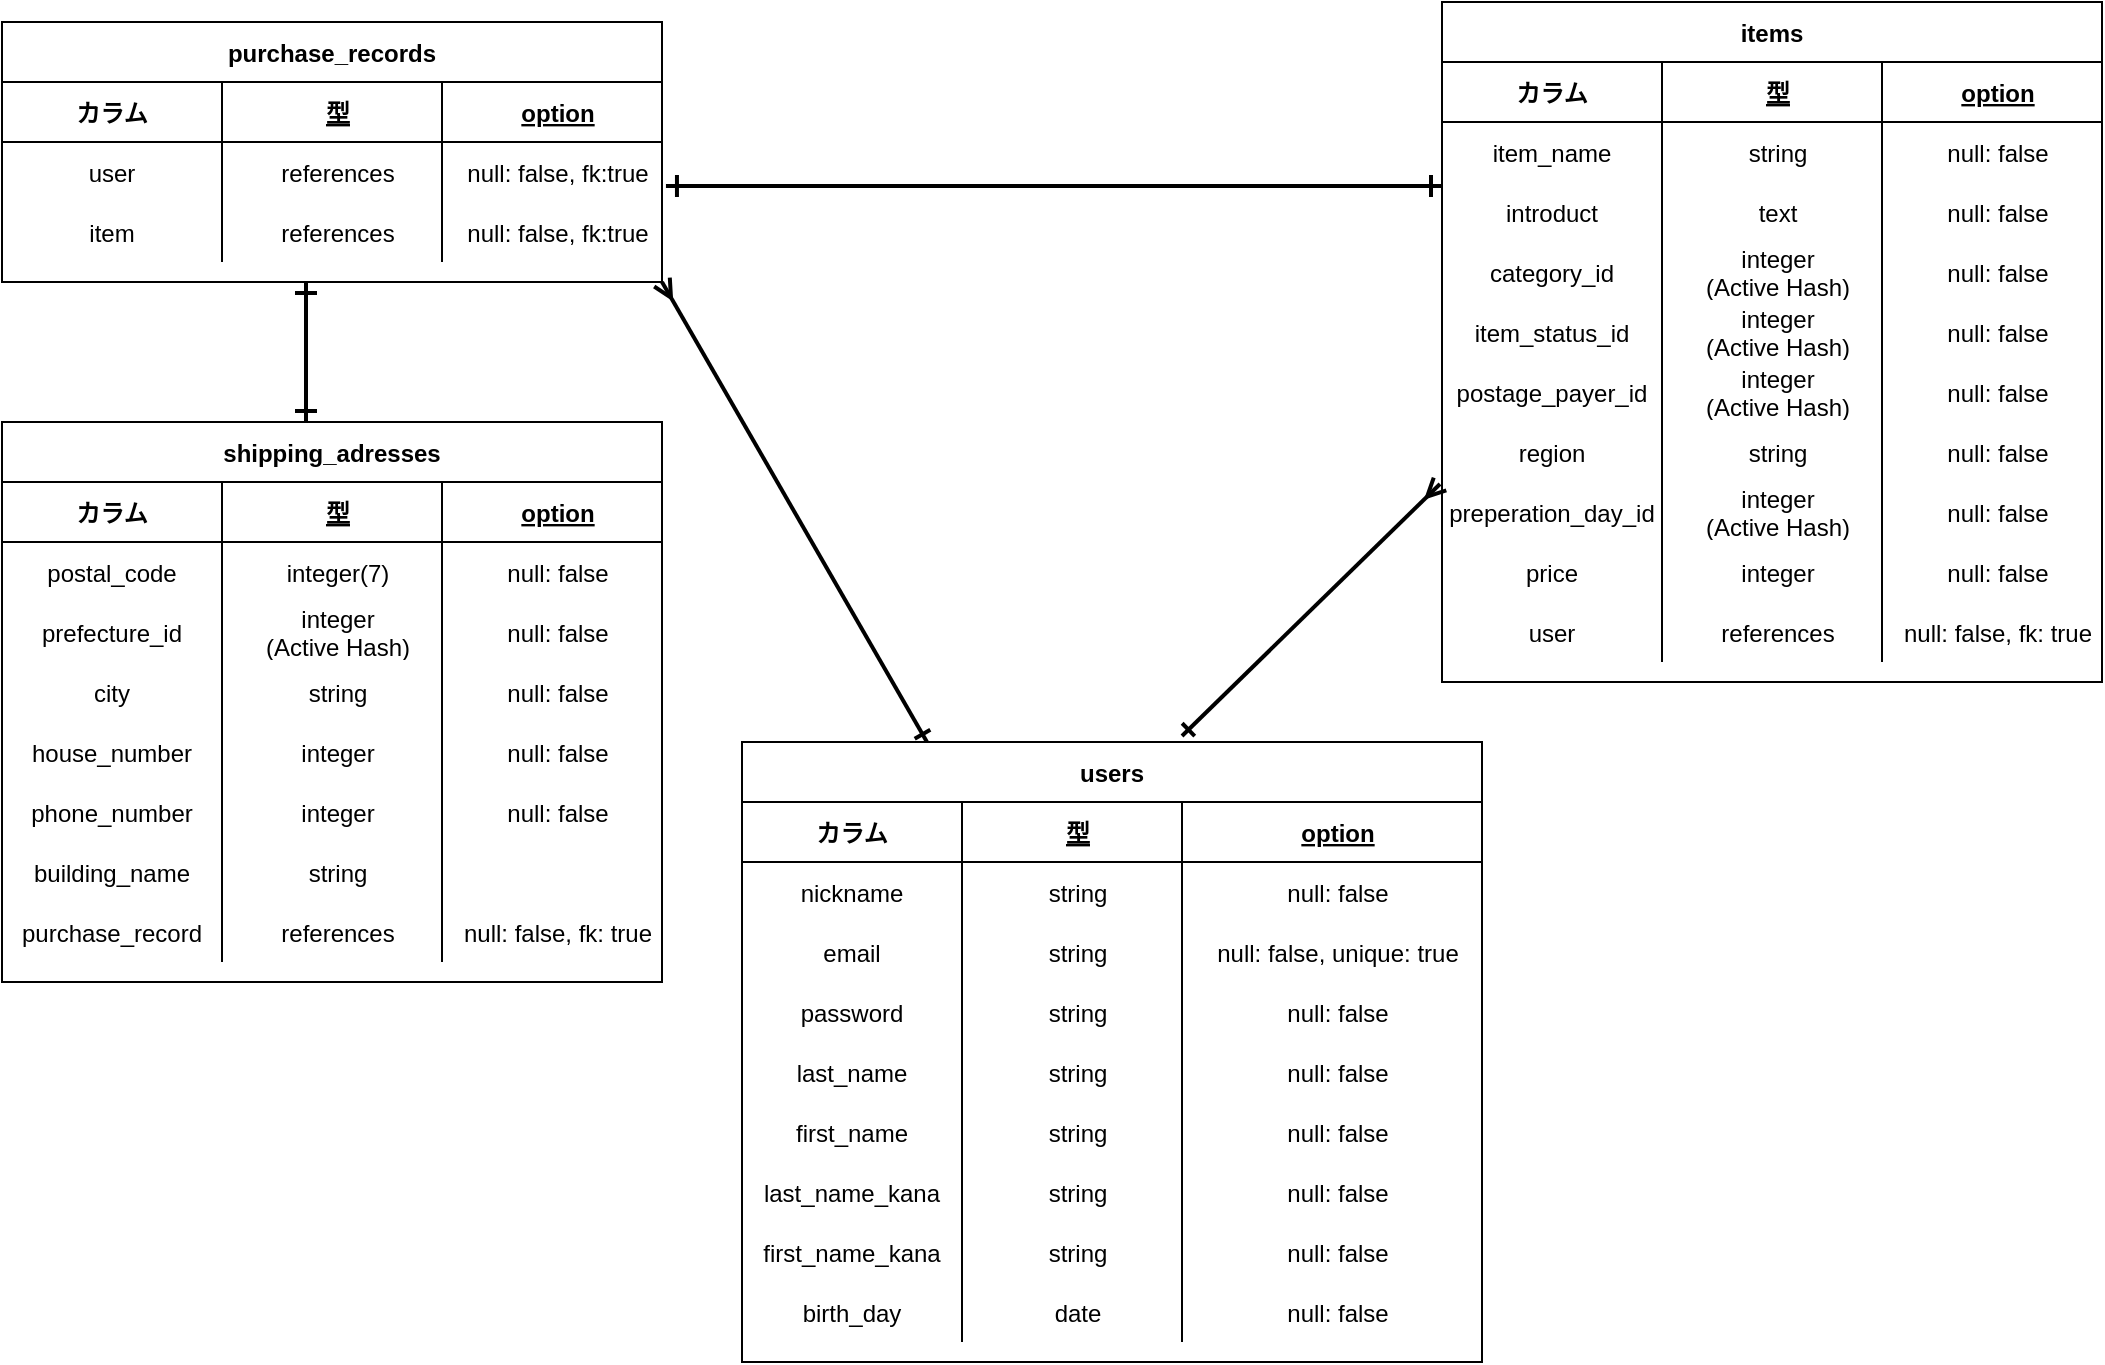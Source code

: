 <mxfile version="13.10.0" type="embed">
    <diagram id="qewc-swAJMANq8zrz1hs" name="ページ1">
        <mxGraphModel dx="733" dy="777" grid="1" gridSize="10" guides="0" tooltips="1" connect="1" arrows="1" fold="1" page="1" pageScale="1" pageWidth="1100" pageHeight="850" math="0" shadow="0">
            <root>
                <mxCell id="0"/>
                <mxCell id="1" parent="0"/>
                <mxCell id="kOQKSS9SDTLxmUSwW_S4-80" value="users" style="shape=table;startSize=30;container=1;collapsible=1;childLayout=tableLayout;fixedRows=1;rowLines=0;fontStyle=1;align=center;resizeLast=1;" parent="1" vertex="1">
                    <mxGeometry x="380" y="440" width="370" height="310" as="geometry"/>
                </mxCell>
                <mxCell id="kOQKSS9SDTLxmUSwW_S4-81" value="" style="shape=partialRectangle;collapsible=0;dropTarget=0;pointerEvents=0;fillColor=none;top=0;left=0;bottom=1;right=0;points=[[0,0.5],[1,0.5]];portConstraint=eastwest;" parent="kOQKSS9SDTLxmUSwW_S4-80" vertex="1">
                    <mxGeometry y="30" width="370" height="30" as="geometry"/>
                </mxCell>
                <mxCell id="kOQKSS9SDTLxmUSwW_S4-82" value="カラム" style="shape=partialRectangle;connectable=0;fillColor=none;top=0;left=0;bottom=0;right=0;fontStyle=1;overflow=hidden;" parent="kOQKSS9SDTLxmUSwW_S4-81" vertex="1">
                    <mxGeometry width="110" height="30" as="geometry"/>
                </mxCell>
                <mxCell id="kOQKSS9SDTLxmUSwW_S4-83" value="型" style="shape=partialRectangle;connectable=0;fillColor=none;top=0;left=0;bottom=0;right=0;align=center;spacingLeft=6;fontStyle=5;overflow=hidden;" parent="kOQKSS9SDTLxmUSwW_S4-81" vertex="1">
                    <mxGeometry x="110" width="110" height="30" as="geometry"/>
                </mxCell>
                <mxCell id="kOQKSS9SDTLxmUSwW_S4-133" value="option" style="shape=partialRectangle;connectable=0;fillColor=none;top=0;left=0;bottom=0;right=0;align=center;spacingLeft=6;fontStyle=5;overflow=hidden;" parent="kOQKSS9SDTLxmUSwW_S4-81" vertex="1">
                    <mxGeometry x="220" width="150" height="30" as="geometry"/>
                </mxCell>
                <mxCell id="kOQKSS9SDTLxmUSwW_S4-84" value="" style="shape=partialRectangle;collapsible=0;dropTarget=0;pointerEvents=0;fillColor=none;top=0;left=0;bottom=0;right=0;points=[[0,0.5],[1,0.5]];portConstraint=eastwest;" parent="kOQKSS9SDTLxmUSwW_S4-80" vertex="1">
                    <mxGeometry y="60" width="370" height="30" as="geometry"/>
                </mxCell>
                <mxCell id="kOQKSS9SDTLxmUSwW_S4-85" value="nickname" style="shape=partialRectangle;connectable=0;fillColor=none;top=0;left=0;bottom=0;right=0;editable=1;overflow=hidden;" parent="kOQKSS9SDTLxmUSwW_S4-84" vertex="1">
                    <mxGeometry width="110" height="30" as="geometry"/>
                </mxCell>
                <mxCell id="kOQKSS9SDTLxmUSwW_S4-86" value="string" style="shape=partialRectangle;connectable=0;fillColor=none;top=0;left=0;bottom=0;right=0;align=center;spacingLeft=6;overflow=hidden;" parent="kOQKSS9SDTLxmUSwW_S4-84" vertex="1">
                    <mxGeometry x="110" width="110" height="30" as="geometry"/>
                </mxCell>
                <mxCell id="kOQKSS9SDTLxmUSwW_S4-134" value="null: false" style="shape=partialRectangle;connectable=0;fillColor=none;top=0;left=0;bottom=0;right=0;align=center;spacingLeft=6;overflow=hidden;" parent="kOQKSS9SDTLxmUSwW_S4-84" vertex="1">
                    <mxGeometry x="220" width="150" height="30" as="geometry"/>
                </mxCell>
                <mxCell id="kOQKSS9SDTLxmUSwW_S4-87" value="" style="shape=partialRectangle;collapsible=0;dropTarget=0;pointerEvents=0;fillColor=none;top=0;left=0;bottom=0;right=0;points=[[0,0.5],[1,0.5]];portConstraint=eastwest;" parent="kOQKSS9SDTLxmUSwW_S4-80" vertex="1">
                    <mxGeometry y="90" width="370" height="30" as="geometry"/>
                </mxCell>
                <mxCell id="kOQKSS9SDTLxmUSwW_S4-88" value="email" style="shape=partialRectangle;connectable=0;fillColor=none;top=0;left=0;bottom=0;right=0;editable=1;overflow=hidden;" parent="kOQKSS9SDTLxmUSwW_S4-87" vertex="1">
                    <mxGeometry width="110" height="30" as="geometry"/>
                </mxCell>
                <mxCell id="kOQKSS9SDTLxmUSwW_S4-89" value="string" style="shape=partialRectangle;connectable=0;fillColor=none;top=0;left=0;bottom=0;right=0;align=center;spacingLeft=6;overflow=hidden;" parent="kOQKSS9SDTLxmUSwW_S4-87" vertex="1">
                    <mxGeometry x="110" width="110" height="30" as="geometry"/>
                </mxCell>
                <mxCell id="kOQKSS9SDTLxmUSwW_S4-135" value="null: false, unique: true" style="shape=partialRectangle;connectable=0;fillColor=none;top=0;left=0;bottom=0;right=0;align=center;spacingLeft=6;overflow=hidden;" parent="kOQKSS9SDTLxmUSwW_S4-87" vertex="1">
                    <mxGeometry x="220" width="150" height="30" as="geometry"/>
                </mxCell>
                <mxCell id="kOQKSS9SDTLxmUSwW_S4-90" value="" style="shape=partialRectangle;collapsible=0;dropTarget=0;pointerEvents=0;fillColor=none;top=0;left=0;bottom=0;right=0;points=[[0,0.5],[1,0.5]];portConstraint=eastwest;" parent="kOQKSS9SDTLxmUSwW_S4-80" vertex="1">
                    <mxGeometry y="120" width="370" height="30" as="geometry"/>
                </mxCell>
                <mxCell id="kOQKSS9SDTLxmUSwW_S4-91" value="password" style="shape=partialRectangle;connectable=0;fillColor=none;top=0;left=0;bottom=0;right=0;editable=1;overflow=hidden;" parent="kOQKSS9SDTLxmUSwW_S4-90" vertex="1">
                    <mxGeometry width="110" height="30" as="geometry"/>
                </mxCell>
                <mxCell id="kOQKSS9SDTLxmUSwW_S4-92" value="string" style="shape=partialRectangle;connectable=0;fillColor=none;top=0;left=0;bottom=0;right=0;align=center;spacingLeft=6;overflow=hidden;" parent="kOQKSS9SDTLxmUSwW_S4-90" vertex="1">
                    <mxGeometry x="110" width="110" height="30" as="geometry"/>
                </mxCell>
                <mxCell id="kOQKSS9SDTLxmUSwW_S4-136" value="null: false" style="shape=partialRectangle;connectable=0;fillColor=none;top=0;left=0;bottom=0;right=0;align=center;spacingLeft=6;overflow=hidden;" parent="kOQKSS9SDTLxmUSwW_S4-90" vertex="1">
                    <mxGeometry x="220" width="150" height="30" as="geometry"/>
                </mxCell>
                <mxCell id="kOQKSS9SDTLxmUSwW_S4-93" value="" style="shape=partialRectangle;collapsible=0;dropTarget=0;pointerEvents=0;fillColor=none;top=0;left=0;bottom=0;right=0;points=[[0,0.5],[1,0.5]];portConstraint=eastwest;" parent="kOQKSS9SDTLxmUSwW_S4-80" vertex="1">
                    <mxGeometry y="150" width="370" height="30" as="geometry"/>
                </mxCell>
                <mxCell id="kOQKSS9SDTLxmUSwW_S4-94" value="last_name" style="shape=partialRectangle;connectable=0;fillColor=none;top=0;left=0;bottom=0;right=0;editable=1;overflow=hidden;" parent="kOQKSS9SDTLxmUSwW_S4-93" vertex="1">
                    <mxGeometry width="110" height="30" as="geometry"/>
                </mxCell>
                <mxCell id="kOQKSS9SDTLxmUSwW_S4-95" value="string" style="shape=partialRectangle;connectable=0;fillColor=none;top=0;left=0;bottom=0;right=0;align=center;spacingLeft=6;overflow=hidden;" parent="kOQKSS9SDTLxmUSwW_S4-93" vertex="1">
                    <mxGeometry x="110" width="110" height="30" as="geometry"/>
                </mxCell>
                <mxCell id="kOQKSS9SDTLxmUSwW_S4-137" value="null: false" style="shape=partialRectangle;connectable=0;fillColor=none;top=0;left=0;bottom=0;right=0;align=center;spacingLeft=6;overflow=hidden;" parent="kOQKSS9SDTLxmUSwW_S4-93" vertex="1">
                    <mxGeometry x="220" width="150" height="30" as="geometry"/>
                </mxCell>
                <mxCell id="kOQKSS9SDTLxmUSwW_S4-96" value="" style="shape=partialRectangle;collapsible=0;dropTarget=0;pointerEvents=0;fillColor=none;top=0;left=0;bottom=0;right=0;points=[[0,0.5],[1,0.5]];portConstraint=eastwest;" parent="kOQKSS9SDTLxmUSwW_S4-80" vertex="1">
                    <mxGeometry y="180" width="370" height="30" as="geometry"/>
                </mxCell>
                <mxCell id="kOQKSS9SDTLxmUSwW_S4-97" value="first_name" style="shape=partialRectangle;connectable=0;fillColor=none;top=0;left=0;bottom=0;right=0;editable=1;overflow=hidden;" parent="kOQKSS9SDTLxmUSwW_S4-96" vertex="1">
                    <mxGeometry width="110" height="30" as="geometry"/>
                </mxCell>
                <mxCell id="kOQKSS9SDTLxmUSwW_S4-98" value="string" style="shape=partialRectangle;connectable=0;fillColor=none;top=0;left=0;bottom=0;right=0;align=center;spacingLeft=6;overflow=hidden;" parent="kOQKSS9SDTLxmUSwW_S4-96" vertex="1">
                    <mxGeometry x="110" width="110" height="30" as="geometry"/>
                </mxCell>
                <mxCell id="kOQKSS9SDTLxmUSwW_S4-138" value="null: false" style="shape=partialRectangle;connectable=0;fillColor=none;top=0;left=0;bottom=0;right=0;align=center;spacingLeft=6;overflow=hidden;" parent="kOQKSS9SDTLxmUSwW_S4-96" vertex="1">
                    <mxGeometry x="220" width="150" height="30" as="geometry"/>
                </mxCell>
                <mxCell id="kOQKSS9SDTLxmUSwW_S4-99" value="" style="shape=partialRectangle;collapsible=0;dropTarget=0;pointerEvents=0;fillColor=none;top=0;left=0;bottom=0;right=0;points=[[0,0.5],[1,0.5]];portConstraint=eastwest;" parent="kOQKSS9SDTLxmUSwW_S4-80" vertex="1">
                    <mxGeometry y="210" width="370" height="30" as="geometry"/>
                </mxCell>
                <mxCell id="kOQKSS9SDTLxmUSwW_S4-100" value="last_name_kana" style="shape=partialRectangle;connectable=0;fillColor=none;top=0;left=0;bottom=0;right=0;editable=1;overflow=hidden;" parent="kOQKSS9SDTLxmUSwW_S4-99" vertex="1">
                    <mxGeometry width="110" height="30" as="geometry"/>
                </mxCell>
                <mxCell id="kOQKSS9SDTLxmUSwW_S4-101" value="string" style="shape=partialRectangle;connectable=0;fillColor=none;top=0;left=0;bottom=0;right=0;align=center;spacingLeft=6;overflow=hidden;" parent="kOQKSS9SDTLxmUSwW_S4-99" vertex="1">
                    <mxGeometry x="110" width="110" height="30" as="geometry"/>
                </mxCell>
                <mxCell id="kOQKSS9SDTLxmUSwW_S4-139" value="null: false" style="shape=partialRectangle;connectable=0;fillColor=none;top=0;left=0;bottom=0;right=0;align=center;spacingLeft=6;overflow=hidden;" parent="kOQKSS9SDTLxmUSwW_S4-99" vertex="1">
                    <mxGeometry x="220" width="150" height="30" as="geometry"/>
                </mxCell>
                <mxCell id="14" value="" style="shape=partialRectangle;collapsible=0;dropTarget=0;pointerEvents=0;fillColor=none;top=0;left=0;bottom=0;right=0;points=[[0,0.5],[1,0.5]];portConstraint=eastwest;" vertex="1" parent="kOQKSS9SDTLxmUSwW_S4-80">
                    <mxGeometry y="240" width="370" height="30" as="geometry"/>
                </mxCell>
                <mxCell id="15" value="first_name_kana" style="shape=partialRectangle;connectable=0;fillColor=none;top=0;left=0;bottom=0;right=0;editable=1;overflow=hidden;" vertex="1" parent="14">
                    <mxGeometry width="110" height="30" as="geometry"/>
                </mxCell>
                <mxCell id="16" value="string" style="shape=partialRectangle;connectable=0;fillColor=none;top=0;left=0;bottom=0;right=0;align=center;spacingLeft=6;overflow=hidden;" vertex="1" parent="14">
                    <mxGeometry x="110" width="110" height="30" as="geometry"/>
                </mxCell>
                <mxCell id="17" value="null: false" style="shape=partialRectangle;connectable=0;fillColor=none;top=0;left=0;bottom=0;right=0;align=center;spacingLeft=6;overflow=hidden;" vertex="1" parent="14">
                    <mxGeometry x="220" width="150" height="30" as="geometry"/>
                </mxCell>
                <mxCell id="18" value="" style="shape=partialRectangle;collapsible=0;dropTarget=0;pointerEvents=0;fillColor=none;top=0;left=0;bottom=0;right=0;points=[[0,0.5],[1,0.5]];portConstraint=eastwest;" vertex="1" parent="kOQKSS9SDTLxmUSwW_S4-80">
                    <mxGeometry y="270" width="370" height="30" as="geometry"/>
                </mxCell>
                <mxCell id="19" value="birth_day" style="shape=partialRectangle;connectable=0;fillColor=none;top=0;left=0;bottom=0;right=0;editable=1;overflow=hidden;" vertex="1" parent="18">
                    <mxGeometry width="110" height="30" as="geometry"/>
                </mxCell>
                <mxCell id="20" value="date" style="shape=partialRectangle;connectable=0;fillColor=none;top=0;left=0;bottom=0;right=0;align=center;spacingLeft=6;overflow=hidden;" vertex="1" parent="18">
                    <mxGeometry x="110" width="110" height="30" as="geometry"/>
                </mxCell>
                <mxCell id="21" value="null: false" style="shape=partialRectangle;connectable=0;fillColor=none;top=0;left=0;bottom=0;right=0;align=center;spacingLeft=6;overflow=hidden;" vertex="1" parent="18">
                    <mxGeometry x="220" width="150" height="30" as="geometry"/>
                </mxCell>
                <mxCell id="kOQKSS9SDTLxmUSwW_S4-153" value="items" style="shape=table;startSize=30;container=1;collapsible=1;childLayout=tableLayout;fixedRows=1;rowLines=0;fontStyle=1;align=center;resizeLast=1;" parent="1" vertex="1">
                    <mxGeometry x="730" y="70" width="330" height="340" as="geometry"/>
                </mxCell>
                <mxCell id="kOQKSS9SDTLxmUSwW_S4-154" value="" style="shape=partialRectangle;collapsible=0;dropTarget=0;pointerEvents=0;fillColor=none;top=0;left=0;bottom=1;right=0;points=[[0,0.5],[1,0.5]];portConstraint=eastwest;" parent="kOQKSS9SDTLxmUSwW_S4-153" vertex="1">
                    <mxGeometry y="30" width="330" height="30" as="geometry"/>
                </mxCell>
                <mxCell id="kOQKSS9SDTLxmUSwW_S4-155" value="カラム" style="shape=partialRectangle;connectable=0;fillColor=none;top=0;left=0;bottom=0;right=0;fontStyle=1;overflow=hidden;" parent="kOQKSS9SDTLxmUSwW_S4-154" vertex="1">
                    <mxGeometry width="110" height="30" as="geometry"/>
                </mxCell>
                <mxCell id="kOQKSS9SDTLxmUSwW_S4-156" value="型" style="shape=partialRectangle;connectable=0;fillColor=none;top=0;left=0;bottom=0;right=0;align=center;spacingLeft=6;fontStyle=5;overflow=hidden;" parent="kOQKSS9SDTLxmUSwW_S4-154" vertex="1">
                    <mxGeometry x="110" width="110" height="30" as="geometry"/>
                </mxCell>
                <mxCell id="kOQKSS9SDTLxmUSwW_S4-157" value="option" style="shape=partialRectangle;connectable=0;fillColor=none;top=0;left=0;bottom=0;right=0;align=center;spacingLeft=6;fontStyle=5;overflow=hidden;" parent="kOQKSS9SDTLxmUSwW_S4-154" vertex="1">
                    <mxGeometry x="220" width="110" height="30" as="geometry"/>
                </mxCell>
                <mxCell id="kOQKSS9SDTLxmUSwW_S4-158" value="" style="shape=partialRectangle;collapsible=0;dropTarget=0;pointerEvents=0;fillColor=none;top=0;left=0;bottom=0;right=0;points=[[0,0.5],[1,0.5]];portConstraint=eastwest;" parent="kOQKSS9SDTLxmUSwW_S4-153" vertex="1">
                    <mxGeometry y="60" width="330" height="30" as="geometry"/>
                </mxCell>
                <mxCell id="kOQKSS9SDTLxmUSwW_S4-159" value="item_name" style="shape=partialRectangle;connectable=0;fillColor=none;top=0;left=0;bottom=0;right=0;editable=1;overflow=hidden;" parent="kOQKSS9SDTLxmUSwW_S4-158" vertex="1">
                    <mxGeometry width="110" height="30" as="geometry"/>
                </mxCell>
                <mxCell id="kOQKSS9SDTLxmUSwW_S4-160" value="string" style="shape=partialRectangle;connectable=0;fillColor=none;top=0;left=0;bottom=0;right=0;align=center;spacingLeft=6;overflow=hidden;" parent="kOQKSS9SDTLxmUSwW_S4-158" vertex="1">
                    <mxGeometry x="110" width="110" height="30" as="geometry"/>
                </mxCell>
                <mxCell id="kOQKSS9SDTLxmUSwW_S4-161" value="null: false" style="shape=partialRectangle;connectable=0;fillColor=none;top=0;left=0;bottom=0;right=0;align=center;spacingLeft=6;overflow=hidden;" parent="kOQKSS9SDTLxmUSwW_S4-158" vertex="1">
                    <mxGeometry x="220" width="110" height="30" as="geometry"/>
                </mxCell>
                <mxCell id="kOQKSS9SDTLxmUSwW_S4-162" value="" style="shape=partialRectangle;collapsible=0;dropTarget=0;pointerEvents=0;fillColor=none;top=0;left=0;bottom=0;right=0;points=[[0,0.5],[1,0.5]];portConstraint=eastwest;" parent="kOQKSS9SDTLxmUSwW_S4-153" vertex="1">
                    <mxGeometry y="90" width="330" height="30" as="geometry"/>
                </mxCell>
                <mxCell id="kOQKSS9SDTLxmUSwW_S4-163" value="introduct" style="shape=partialRectangle;connectable=0;fillColor=none;top=0;left=0;bottom=0;right=0;editable=1;overflow=hidden;" parent="kOQKSS9SDTLxmUSwW_S4-162" vertex="1">
                    <mxGeometry width="110" height="30" as="geometry"/>
                </mxCell>
                <mxCell id="kOQKSS9SDTLxmUSwW_S4-164" value="text" style="shape=partialRectangle;connectable=0;fillColor=none;top=0;left=0;bottom=0;right=0;align=center;spacingLeft=6;overflow=hidden;" parent="kOQKSS9SDTLxmUSwW_S4-162" vertex="1">
                    <mxGeometry x="110" width="110" height="30" as="geometry"/>
                </mxCell>
                <mxCell id="kOQKSS9SDTLxmUSwW_S4-165" value="null: false" style="shape=partialRectangle;connectable=0;fillColor=none;top=0;left=0;bottom=0;right=0;align=center;spacingLeft=6;overflow=hidden;" parent="kOQKSS9SDTLxmUSwW_S4-162" vertex="1">
                    <mxGeometry x="220" width="110" height="30" as="geometry"/>
                </mxCell>
                <mxCell id="kOQKSS9SDTLxmUSwW_S4-166" value="" style="shape=partialRectangle;collapsible=0;dropTarget=0;pointerEvents=0;fillColor=none;top=0;left=0;bottom=0;right=0;points=[[0,0.5],[1,0.5]];portConstraint=eastwest;" parent="kOQKSS9SDTLxmUSwW_S4-153" vertex="1">
                    <mxGeometry y="120" width="330" height="30" as="geometry"/>
                </mxCell>
                <mxCell id="kOQKSS9SDTLxmUSwW_S4-167" value="category_id" style="shape=partialRectangle;connectable=0;fillColor=none;top=0;left=0;bottom=0;right=0;editable=1;overflow=hidden;" parent="kOQKSS9SDTLxmUSwW_S4-166" vertex="1">
                    <mxGeometry width="110" height="30" as="geometry"/>
                </mxCell>
                <mxCell id="kOQKSS9SDTLxmUSwW_S4-168" value="integer&#10;(Active Hash)" style="shape=partialRectangle;connectable=0;fillColor=none;top=0;left=0;bottom=0;right=0;align=center;spacingLeft=6;overflow=hidden;" parent="kOQKSS9SDTLxmUSwW_S4-166" vertex="1">
                    <mxGeometry x="110" width="110" height="30" as="geometry"/>
                </mxCell>
                <mxCell id="kOQKSS9SDTLxmUSwW_S4-169" value="null: false" style="shape=partialRectangle;connectable=0;fillColor=none;top=0;left=0;bottom=0;right=0;align=center;spacingLeft=6;overflow=hidden;" parent="kOQKSS9SDTLxmUSwW_S4-166" vertex="1">
                    <mxGeometry x="220" width="110" height="30" as="geometry"/>
                </mxCell>
                <mxCell id="kOQKSS9SDTLxmUSwW_S4-170" value="" style="shape=partialRectangle;collapsible=0;dropTarget=0;pointerEvents=0;fillColor=none;top=0;left=0;bottom=0;right=0;points=[[0,0.5],[1,0.5]];portConstraint=eastwest;" parent="kOQKSS9SDTLxmUSwW_S4-153" vertex="1">
                    <mxGeometry y="150" width="330" height="30" as="geometry"/>
                </mxCell>
                <mxCell id="kOQKSS9SDTLxmUSwW_S4-171" value="item_status_id" style="shape=partialRectangle;connectable=0;fillColor=none;top=0;left=0;bottom=0;right=0;editable=1;overflow=hidden;" parent="kOQKSS9SDTLxmUSwW_S4-170" vertex="1">
                    <mxGeometry width="110" height="30" as="geometry"/>
                </mxCell>
                <mxCell id="kOQKSS9SDTLxmUSwW_S4-172" value="integer&#10;(Active Hash)" style="shape=partialRectangle;connectable=0;fillColor=none;top=0;left=0;bottom=0;right=0;align=center;spacingLeft=6;overflow=hidden;" parent="kOQKSS9SDTLxmUSwW_S4-170" vertex="1">
                    <mxGeometry x="110" width="110" height="30" as="geometry"/>
                </mxCell>
                <mxCell id="kOQKSS9SDTLxmUSwW_S4-173" value="null: false" style="shape=partialRectangle;connectable=0;fillColor=none;top=0;left=0;bottom=0;right=0;align=center;spacingLeft=6;overflow=hidden;" parent="kOQKSS9SDTLxmUSwW_S4-170" vertex="1">
                    <mxGeometry x="220" width="110" height="30" as="geometry"/>
                </mxCell>
                <mxCell id="kOQKSS9SDTLxmUSwW_S4-174" value="" style="shape=partialRectangle;collapsible=0;dropTarget=0;pointerEvents=0;fillColor=none;top=0;left=0;bottom=0;right=0;points=[[0,0.5],[1,0.5]];portConstraint=eastwest;" parent="kOQKSS9SDTLxmUSwW_S4-153" vertex="1">
                    <mxGeometry y="180" width="330" height="30" as="geometry"/>
                </mxCell>
                <mxCell id="kOQKSS9SDTLxmUSwW_S4-175" value="postage_payer_id" style="shape=partialRectangle;connectable=0;fillColor=none;top=0;left=0;bottom=0;right=0;editable=1;overflow=hidden;" parent="kOQKSS9SDTLxmUSwW_S4-174" vertex="1">
                    <mxGeometry width="110" height="30" as="geometry"/>
                </mxCell>
                <mxCell id="kOQKSS9SDTLxmUSwW_S4-176" value="integer&#10;(Active Hash)" style="shape=partialRectangle;connectable=0;fillColor=none;top=0;left=0;bottom=0;right=0;align=center;spacingLeft=6;overflow=hidden;" parent="kOQKSS9SDTLxmUSwW_S4-174" vertex="1">
                    <mxGeometry x="110" width="110" height="30" as="geometry"/>
                </mxCell>
                <mxCell id="kOQKSS9SDTLxmUSwW_S4-177" value="null: false" style="shape=partialRectangle;connectable=0;fillColor=none;top=0;left=0;bottom=0;right=0;align=center;spacingLeft=6;overflow=hidden;" parent="kOQKSS9SDTLxmUSwW_S4-174" vertex="1">
                    <mxGeometry x="220" width="110" height="30" as="geometry"/>
                </mxCell>
                <mxCell id="kOQKSS9SDTLxmUSwW_S4-242" value="" style="shape=partialRectangle;collapsible=0;dropTarget=0;pointerEvents=0;fillColor=none;top=0;left=0;bottom=0;right=0;points=[[0,0.5],[1,0.5]];portConstraint=eastwest;" parent="kOQKSS9SDTLxmUSwW_S4-153" vertex="1">
                    <mxGeometry y="210" width="330" height="30" as="geometry"/>
                </mxCell>
                <mxCell id="kOQKSS9SDTLxmUSwW_S4-243" value="region" style="shape=partialRectangle;connectable=0;fillColor=none;top=0;left=0;bottom=0;right=0;editable=1;overflow=hidden;" parent="kOQKSS9SDTLxmUSwW_S4-242" vertex="1">
                    <mxGeometry width="110" height="30" as="geometry"/>
                </mxCell>
                <mxCell id="kOQKSS9SDTLxmUSwW_S4-244" value="string" style="shape=partialRectangle;connectable=0;fillColor=none;top=0;left=0;bottom=0;right=0;align=center;spacingLeft=6;overflow=hidden;" parent="kOQKSS9SDTLxmUSwW_S4-242" vertex="1">
                    <mxGeometry x="110" width="110" height="30" as="geometry"/>
                </mxCell>
                <mxCell id="kOQKSS9SDTLxmUSwW_S4-245" value="null: false" style="shape=partialRectangle;connectable=0;fillColor=none;top=0;left=0;bottom=0;right=0;align=center;spacingLeft=6;overflow=hidden;" parent="kOQKSS9SDTLxmUSwW_S4-242" vertex="1">
                    <mxGeometry x="220" width="110" height="30" as="geometry"/>
                </mxCell>
                <mxCell id="kOQKSS9SDTLxmUSwW_S4-178" value="" style="shape=partialRectangle;collapsible=0;dropTarget=0;pointerEvents=0;fillColor=none;top=0;left=0;bottom=0;right=0;points=[[0,0.5],[1,0.5]];portConstraint=eastwest;" parent="kOQKSS9SDTLxmUSwW_S4-153" vertex="1">
                    <mxGeometry y="240" width="330" height="30" as="geometry"/>
                </mxCell>
                <mxCell id="kOQKSS9SDTLxmUSwW_S4-179" value="preperation_day_id" style="shape=partialRectangle;connectable=0;fillColor=none;top=0;left=0;bottom=0;right=0;editable=1;overflow=hidden;" parent="kOQKSS9SDTLxmUSwW_S4-178" vertex="1">
                    <mxGeometry width="110" height="30" as="geometry"/>
                </mxCell>
                <mxCell id="kOQKSS9SDTLxmUSwW_S4-180" value="integer&#10;(Active Hash)" style="shape=partialRectangle;connectable=0;fillColor=none;top=0;left=0;bottom=0;right=0;align=center;spacingLeft=6;overflow=hidden;" parent="kOQKSS9SDTLxmUSwW_S4-178" vertex="1">
                    <mxGeometry x="110" width="110" height="30" as="geometry"/>
                </mxCell>
                <mxCell id="kOQKSS9SDTLxmUSwW_S4-181" value="null: false" style="shape=partialRectangle;connectable=0;fillColor=none;top=0;left=0;bottom=0;right=0;align=center;spacingLeft=6;overflow=hidden;" parent="kOQKSS9SDTLxmUSwW_S4-178" vertex="1">
                    <mxGeometry x="220" width="110" height="30" as="geometry"/>
                </mxCell>
                <mxCell id="kOQKSS9SDTLxmUSwW_S4-281" value="" style="shape=partialRectangle;collapsible=0;dropTarget=0;pointerEvents=0;fillColor=none;top=0;left=0;bottom=0;right=0;points=[[0,0.5],[1,0.5]];portConstraint=eastwest;" parent="kOQKSS9SDTLxmUSwW_S4-153" vertex="1">
                    <mxGeometry y="270" width="330" height="30" as="geometry"/>
                </mxCell>
                <mxCell id="kOQKSS9SDTLxmUSwW_S4-282" value="price" style="shape=partialRectangle;connectable=0;fillColor=none;top=0;left=0;bottom=0;right=0;editable=1;overflow=hidden;" parent="kOQKSS9SDTLxmUSwW_S4-281" vertex="1">
                    <mxGeometry width="110" height="30" as="geometry"/>
                </mxCell>
                <mxCell id="kOQKSS9SDTLxmUSwW_S4-283" value="integer" style="shape=partialRectangle;connectable=0;fillColor=none;top=0;left=0;bottom=0;right=0;align=center;spacingLeft=6;overflow=hidden;" parent="kOQKSS9SDTLxmUSwW_S4-281" vertex="1">
                    <mxGeometry x="110" width="110" height="30" as="geometry"/>
                </mxCell>
                <mxCell id="kOQKSS9SDTLxmUSwW_S4-284" value="null: false" style="shape=partialRectangle;connectable=0;fillColor=none;top=0;left=0;bottom=0;right=0;align=center;spacingLeft=6;overflow=hidden;" parent="kOQKSS9SDTLxmUSwW_S4-281" vertex="1">
                    <mxGeometry x="220" width="110" height="30" as="geometry"/>
                </mxCell>
                <mxCell id="2" value="" style="shape=partialRectangle;collapsible=0;dropTarget=0;pointerEvents=0;fillColor=none;top=0;left=0;bottom=0;right=0;points=[[0,0.5],[1,0.5]];portConstraint=eastwest;" parent="kOQKSS9SDTLxmUSwW_S4-153" vertex="1">
                    <mxGeometry y="300" width="330" height="30" as="geometry"/>
                </mxCell>
                <mxCell id="3" value="user" style="shape=partialRectangle;connectable=0;fillColor=none;top=0;left=0;bottom=0;right=0;editable=1;overflow=hidden;" parent="2" vertex="1">
                    <mxGeometry width="110" height="30" as="geometry"/>
                </mxCell>
                <mxCell id="4" value="references" style="shape=partialRectangle;connectable=0;fillColor=none;top=0;left=0;bottom=0;right=0;align=center;spacingLeft=6;overflow=hidden;" parent="2" vertex="1">
                    <mxGeometry x="110" width="110" height="30" as="geometry"/>
                </mxCell>
                <mxCell id="5" value="null: false, fk: true" style="shape=partialRectangle;connectable=0;fillColor=none;top=0;left=0;bottom=0;right=0;align=center;spacingLeft=6;overflow=hidden;" parent="2" vertex="1">
                    <mxGeometry x="220" width="110" height="30" as="geometry"/>
                </mxCell>
                <mxCell id="kOQKSS9SDTLxmUSwW_S4-184" value="purchase_records" style="shape=table;startSize=30;container=1;collapsible=1;childLayout=tableLayout;fixedRows=1;rowLines=0;fontStyle=1;align=center;resizeLast=1;" parent="1" vertex="1">
                    <mxGeometry x="10" y="80" width="330" height="130" as="geometry"/>
                </mxCell>
                <mxCell id="kOQKSS9SDTLxmUSwW_S4-185" value="" style="shape=partialRectangle;collapsible=0;dropTarget=0;pointerEvents=0;fillColor=none;top=0;left=0;bottom=1;right=0;points=[[0,0.5],[1,0.5]];portConstraint=eastwest;" parent="kOQKSS9SDTLxmUSwW_S4-184" vertex="1">
                    <mxGeometry y="30" width="330" height="30" as="geometry"/>
                </mxCell>
                <mxCell id="kOQKSS9SDTLxmUSwW_S4-186" value="カラム" style="shape=partialRectangle;connectable=0;fillColor=none;top=0;left=0;bottom=0;right=0;fontStyle=1;overflow=hidden;" parent="kOQKSS9SDTLxmUSwW_S4-185" vertex="1">
                    <mxGeometry width="110" height="30" as="geometry"/>
                </mxCell>
                <mxCell id="kOQKSS9SDTLxmUSwW_S4-187" value="型" style="shape=partialRectangle;connectable=0;fillColor=none;top=0;left=0;bottom=0;right=0;align=center;spacingLeft=6;fontStyle=5;overflow=hidden;" parent="kOQKSS9SDTLxmUSwW_S4-185" vertex="1">
                    <mxGeometry x="110" width="110" height="30" as="geometry"/>
                </mxCell>
                <mxCell id="kOQKSS9SDTLxmUSwW_S4-188" value="option" style="shape=partialRectangle;connectable=0;fillColor=none;top=0;left=0;bottom=0;right=0;align=center;spacingLeft=6;fontStyle=5;overflow=hidden;" parent="kOQKSS9SDTLxmUSwW_S4-185" vertex="1">
                    <mxGeometry x="220" width="110" height="30" as="geometry"/>
                </mxCell>
                <mxCell id="kOQKSS9SDTLxmUSwW_S4-189" value="" style="shape=partialRectangle;collapsible=0;dropTarget=0;pointerEvents=0;fillColor=none;top=0;left=0;bottom=0;right=0;points=[[0,0.5],[1,0.5]];portConstraint=eastwest;" parent="kOQKSS9SDTLxmUSwW_S4-184" vertex="1">
                    <mxGeometry y="60" width="330" height="30" as="geometry"/>
                </mxCell>
                <mxCell id="kOQKSS9SDTLxmUSwW_S4-190" value="user" style="shape=partialRectangle;connectable=0;fillColor=none;top=0;left=0;bottom=0;right=0;editable=1;overflow=hidden;" parent="kOQKSS9SDTLxmUSwW_S4-189" vertex="1">
                    <mxGeometry width="110" height="30" as="geometry"/>
                </mxCell>
                <mxCell id="kOQKSS9SDTLxmUSwW_S4-191" value="references" style="shape=partialRectangle;connectable=0;fillColor=none;top=0;left=0;bottom=0;right=0;align=center;spacingLeft=6;overflow=hidden;" parent="kOQKSS9SDTLxmUSwW_S4-189" vertex="1">
                    <mxGeometry x="110" width="110" height="30" as="geometry"/>
                </mxCell>
                <mxCell id="kOQKSS9SDTLxmUSwW_S4-192" value="null: false, fk:true" style="shape=partialRectangle;connectable=0;fillColor=none;top=0;left=0;bottom=0;right=0;align=center;spacingLeft=6;overflow=hidden;" parent="kOQKSS9SDTLxmUSwW_S4-189" vertex="1">
                    <mxGeometry x="220" width="110" height="30" as="geometry"/>
                </mxCell>
                <mxCell id="kOQKSS9SDTLxmUSwW_S4-193" value="" style="shape=partialRectangle;collapsible=0;dropTarget=0;pointerEvents=0;fillColor=none;top=0;left=0;bottom=0;right=0;points=[[0,0.5],[1,0.5]];portConstraint=eastwest;" parent="kOQKSS9SDTLxmUSwW_S4-184" vertex="1">
                    <mxGeometry y="90" width="330" height="30" as="geometry"/>
                </mxCell>
                <mxCell id="kOQKSS9SDTLxmUSwW_S4-194" value="item" style="shape=partialRectangle;connectable=0;fillColor=none;top=0;left=0;bottom=0;right=0;editable=1;overflow=hidden;" parent="kOQKSS9SDTLxmUSwW_S4-193" vertex="1">
                    <mxGeometry width="110" height="30" as="geometry"/>
                </mxCell>
                <mxCell id="kOQKSS9SDTLxmUSwW_S4-195" value="references" style="shape=partialRectangle;connectable=0;fillColor=none;top=0;left=0;bottom=0;right=0;align=center;spacingLeft=6;overflow=hidden;" parent="kOQKSS9SDTLxmUSwW_S4-193" vertex="1">
                    <mxGeometry x="110" width="110" height="30" as="geometry"/>
                </mxCell>
                <mxCell id="kOQKSS9SDTLxmUSwW_S4-196" value="null: false, fk:true" style="shape=partialRectangle;connectable=0;fillColor=none;top=0;left=0;bottom=0;right=0;align=center;spacingLeft=6;overflow=hidden;" parent="kOQKSS9SDTLxmUSwW_S4-193" vertex="1">
                    <mxGeometry x="220" width="110" height="30" as="geometry"/>
                </mxCell>
                <mxCell id="kOQKSS9SDTLxmUSwW_S4-213" value="shipping_adresses" style="shape=table;startSize=30;container=1;collapsible=1;childLayout=tableLayout;fixedRows=1;rowLines=0;fontStyle=1;align=center;resizeLast=1;" parent="1" vertex="1">
                    <mxGeometry x="10" y="280" width="330" height="280" as="geometry"/>
                </mxCell>
                <mxCell id="kOQKSS9SDTLxmUSwW_S4-214" value="" style="shape=partialRectangle;collapsible=0;dropTarget=0;pointerEvents=0;fillColor=none;top=0;left=0;bottom=1;right=0;points=[[0,0.5],[1,0.5]];portConstraint=eastwest;" parent="kOQKSS9SDTLxmUSwW_S4-213" vertex="1">
                    <mxGeometry y="30" width="330" height="30" as="geometry"/>
                </mxCell>
                <mxCell id="kOQKSS9SDTLxmUSwW_S4-215" value="カラム" style="shape=partialRectangle;connectable=0;fillColor=none;top=0;left=0;bottom=0;right=0;fontStyle=1;overflow=hidden;" parent="kOQKSS9SDTLxmUSwW_S4-214" vertex="1">
                    <mxGeometry width="110" height="30" as="geometry"/>
                </mxCell>
                <mxCell id="kOQKSS9SDTLxmUSwW_S4-216" value="型" style="shape=partialRectangle;connectable=0;fillColor=none;top=0;left=0;bottom=0;right=0;align=center;spacingLeft=6;fontStyle=5;overflow=hidden;" parent="kOQKSS9SDTLxmUSwW_S4-214" vertex="1">
                    <mxGeometry x="110" width="110" height="30" as="geometry"/>
                </mxCell>
                <mxCell id="kOQKSS9SDTLxmUSwW_S4-217" value="option" style="shape=partialRectangle;connectable=0;fillColor=none;top=0;left=0;bottom=0;right=0;align=center;spacingLeft=6;fontStyle=5;overflow=hidden;" parent="kOQKSS9SDTLxmUSwW_S4-214" vertex="1">
                    <mxGeometry x="220" width="110" height="30" as="geometry"/>
                </mxCell>
                <mxCell id="kOQKSS9SDTLxmUSwW_S4-218" value="" style="shape=partialRectangle;collapsible=0;dropTarget=0;pointerEvents=0;fillColor=none;top=0;left=0;bottom=0;right=0;points=[[0,0.5],[1,0.5]];portConstraint=eastwest;" parent="kOQKSS9SDTLxmUSwW_S4-213" vertex="1">
                    <mxGeometry y="60" width="330" height="30" as="geometry"/>
                </mxCell>
                <mxCell id="kOQKSS9SDTLxmUSwW_S4-219" value="postal_code" style="shape=partialRectangle;connectable=0;fillColor=none;top=0;left=0;bottom=0;right=0;editable=1;overflow=hidden;" parent="kOQKSS9SDTLxmUSwW_S4-218" vertex="1">
                    <mxGeometry width="110" height="30" as="geometry"/>
                </mxCell>
                <mxCell id="kOQKSS9SDTLxmUSwW_S4-220" value="integer(7)" style="shape=partialRectangle;connectable=0;fillColor=none;top=0;left=0;bottom=0;right=0;align=center;spacingLeft=6;overflow=hidden;" parent="kOQKSS9SDTLxmUSwW_S4-218" vertex="1">
                    <mxGeometry x="110" width="110" height="30" as="geometry"/>
                </mxCell>
                <mxCell id="kOQKSS9SDTLxmUSwW_S4-221" value="null: false" style="shape=partialRectangle;connectable=0;fillColor=none;top=0;left=0;bottom=0;right=0;align=center;spacingLeft=6;overflow=hidden;" parent="kOQKSS9SDTLxmUSwW_S4-218" vertex="1">
                    <mxGeometry x="220" width="110" height="30" as="geometry"/>
                </mxCell>
                <mxCell id="kOQKSS9SDTLxmUSwW_S4-222" value="" style="shape=partialRectangle;collapsible=0;dropTarget=0;pointerEvents=0;fillColor=none;top=0;left=0;bottom=0;right=0;points=[[0,0.5],[1,0.5]];portConstraint=eastwest;" parent="kOQKSS9SDTLxmUSwW_S4-213" vertex="1">
                    <mxGeometry y="90" width="330" height="30" as="geometry"/>
                </mxCell>
                <mxCell id="kOQKSS9SDTLxmUSwW_S4-223" value="prefecture_id" style="shape=partialRectangle;connectable=0;fillColor=none;top=0;left=0;bottom=0;right=0;editable=1;overflow=hidden;" parent="kOQKSS9SDTLxmUSwW_S4-222" vertex="1">
                    <mxGeometry width="110" height="30" as="geometry"/>
                </mxCell>
                <mxCell id="kOQKSS9SDTLxmUSwW_S4-224" value="integer&#10;(Active Hash)" style="shape=partialRectangle;connectable=0;fillColor=none;top=0;left=0;bottom=0;right=0;align=center;spacingLeft=6;overflow=hidden;" parent="kOQKSS9SDTLxmUSwW_S4-222" vertex="1">
                    <mxGeometry x="110" width="110" height="30" as="geometry"/>
                </mxCell>
                <mxCell id="kOQKSS9SDTLxmUSwW_S4-225" value="null: false" style="shape=partialRectangle;connectable=0;fillColor=none;top=0;left=0;bottom=0;right=0;align=center;spacingLeft=6;overflow=hidden;" parent="kOQKSS9SDTLxmUSwW_S4-222" vertex="1">
                    <mxGeometry x="220" width="110" height="30" as="geometry"/>
                </mxCell>
                <mxCell id="kOQKSS9SDTLxmUSwW_S4-226" value="" style="shape=partialRectangle;collapsible=0;dropTarget=0;pointerEvents=0;fillColor=none;top=0;left=0;bottom=0;right=0;points=[[0,0.5],[1,0.5]];portConstraint=eastwest;" parent="kOQKSS9SDTLxmUSwW_S4-213" vertex="1">
                    <mxGeometry y="120" width="330" height="30" as="geometry"/>
                </mxCell>
                <mxCell id="kOQKSS9SDTLxmUSwW_S4-227" value="city" style="shape=partialRectangle;connectable=0;fillColor=none;top=0;left=0;bottom=0;right=0;editable=1;overflow=hidden;" parent="kOQKSS9SDTLxmUSwW_S4-226" vertex="1">
                    <mxGeometry width="110" height="30" as="geometry"/>
                </mxCell>
                <mxCell id="kOQKSS9SDTLxmUSwW_S4-228" value="string" style="shape=partialRectangle;connectable=0;fillColor=none;top=0;left=0;bottom=0;right=0;align=center;spacingLeft=6;overflow=hidden;" parent="kOQKSS9SDTLxmUSwW_S4-226" vertex="1">
                    <mxGeometry x="110" width="110" height="30" as="geometry"/>
                </mxCell>
                <mxCell id="kOQKSS9SDTLxmUSwW_S4-229" value="null: false" style="shape=partialRectangle;connectable=0;fillColor=none;top=0;left=0;bottom=0;right=0;align=center;spacingLeft=6;overflow=hidden;" parent="kOQKSS9SDTLxmUSwW_S4-226" vertex="1">
                    <mxGeometry x="220" width="110" height="30" as="geometry"/>
                </mxCell>
                <mxCell id="kOQKSS9SDTLxmUSwW_S4-230" value="" style="shape=partialRectangle;collapsible=0;dropTarget=0;pointerEvents=0;fillColor=none;top=0;left=0;bottom=0;right=0;points=[[0,0.5],[1,0.5]];portConstraint=eastwest;" parent="kOQKSS9SDTLxmUSwW_S4-213" vertex="1">
                    <mxGeometry y="150" width="330" height="30" as="geometry"/>
                </mxCell>
                <mxCell id="kOQKSS9SDTLxmUSwW_S4-231" value="house_number" style="shape=partialRectangle;connectable=0;fillColor=none;top=0;left=0;bottom=0;right=0;editable=1;overflow=hidden;" parent="kOQKSS9SDTLxmUSwW_S4-230" vertex="1">
                    <mxGeometry width="110" height="30" as="geometry"/>
                </mxCell>
                <mxCell id="kOQKSS9SDTLxmUSwW_S4-232" value="integer" style="shape=partialRectangle;connectable=0;fillColor=none;top=0;left=0;bottom=0;right=0;align=center;spacingLeft=6;overflow=hidden;" parent="kOQKSS9SDTLxmUSwW_S4-230" vertex="1">
                    <mxGeometry x="110" width="110" height="30" as="geometry"/>
                </mxCell>
                <mxCell id="kOQKSS9SDTLxmUSwW_S4-233" value="null: false" style="shape=partialRectangle;connectable=0;fillColor=none;top=0;left=0;bottom=0;right=0;align=center;spacingLeft=6;overflow=hidden;" parent="kOQKSS9SDTLxmUSwW_S4-230" vertex="1">
                    <mxGeometry x="220" width="110" height="30" as="geometry"/>
                </mxCell>
                <mxCell id="kOQKSS9SDTLxmUSwW_S4-238" value="" style="shape=partialRectangle;collapsible=0;dropTarget=0;pointerEvents=0;fillColor=none;top=0;left=0;bottom=0;right=0;points=[[0,0.5],[1,0.5]];portConstraint=eastwest;" parent="kOQKSS9SDTLxmUSwW_S4-213" vertex="1">
                    <mxGeometry y="180" width="330" height="30" as="geometry"/>
                </mxCell>
                <mxCell id="kOQKSS9SDTLxmUSwW_S4-239" value="phone_number" style="shape=partialRectangle;connectable=0;fillColor=none;top=0;left=0;bottom=0;right=0;editable=1;overflow=hidden;" parent="kOQKSS9SDTLxmUSwW_S4-238" vertex="1">
                    <mxGeometry width="110" height="30" as="geometry"/>
                </mxCell>
                <mxCell id="kOQKSS9SDTLxmUSwW_S4-240" value="integer" style="shape=partialRectangle;connectable=0;fillColor=none;top=0;left=0;bottom=0;right=0;align=center;spacingLeft=6;overflow=hidden;" parent="kOQKSS9SDTLxmUSwW_S4-238" vertex="1">
                    <mxGeometry x="110" width="110" height="30" as="geometry"/>
                </mxCell>
                <mxCell id="kOQKSS9SDTLxmUSwW_S4-241" value="null: false" style="shape=partialRectangle;connectable=0;fillColor=none;top=0;left=0;bottom=0;right=0;align=center;spacingLeft=6;overflow=hidden;" parent="kOQKSS9SDTLxmUSwW_S4-238" vertex="1">
                    <mxGeometry x="220" width="110" height="30" as="geometry"/>
                </mxCell>
                <mxCell id="kOQKSS9SDTLxmUSwW_S4-49" value="" style="shape=partialRectangle;collapsible=0;dropTarget=0;pointerEvents=0;fillColor=none;top=0;left=0;bottom=0;right=0;points=[[0,0.5],[1,0.5]];portConstraint=eastwest;" vertex="1" parent="kOQKSS9SDTLxmUSwW_S4-213">
                    <mxGeometry y="210" width="330" height="30" as="geometry"/>
                </mxCell>
                <mxCell id="kOQKSS9SDTLxmUSwW_S4-50" value="building_name" style="shape=partialRectangle;connectable=0;fillColor=none;top=0;left=0;bottom=0;right=0;editable=1;overflow=hidden;" vertex="1" parent="kOQKSS9SDTLxmUSwW_S4-49">
                    <mxGeometry width="110" height="30" as="geometry"/>
                </mxCell>
                <mxCell id="kOQKSS9SDTLxmUSwW_S4-51" value="string" style="shape=partialRectangle;connectable=0;fillColor=none;top=0;left=0;bottom=0;right=0;align=center;spacingLeft=6;overflow=hidden;" vertex="1" parent="kOQKSS9SDTLxmUSwW_S4-49">
                    <mxGeometry x="110" width="110" height="30" as="geometry"/>
                </mxCell>
                <mxCell id="kOQKSS9SDTLxmUSwW_S4-52" value="" style="shape=partialRectangle;connectable=0;fillColor=none;top=0;left=0;bottom=0;right=0;align=center;spacingLeft=6;overflow=hidden;" vertex="1" parent="kOQKSS9SDTLxmUSwW_S4-49">
                    <mxGeometry x="220" width="110" height="30" as="geometry"/>
                </mxCell>
                <mxCell id="kOQKSS9SDTLxmUSwW_S4-276" value="" style="shape=partialRectangle;collapsible=0;dropTarget=0;pointerEvents=0;fillColor=none;top=0;left=0;bottom=0;right=0;points=[[0,0.5],[1,0.5]];portConstraint=eastwest;" parent="kOQKSS9SDTLxmUSwW_S4-213" vertex="1">
                    <mxGeometry y="240" width="330" height="30" as="geometry"/>
                </mxCell>
                <mxCell id="kOQKSS9SDTLxmUSwW_S4-277" value="purchase_record" style="shape=partialRectangle;connectable=0;fillColor=none;top=0;left=0;bottom=0;right=0;editable=1;overflow=hidden;" parent="kOQKSS9SDTLxmUSwW_S4-276" vertex="1">
                    <mxGeometry width="110" height="30" as="geometry"/>
                </mxCell>
                <mxCell id="kOQKSS9SDTLxmUSwW_S4-278" value="references" style="shape=partialRectangle;connectable=0;fillColor=none;top=0;left=0;bottom=0;right=0;align=center;spacingLeft=6;overflow=hidden;" parent="kOQKSS9SDTLxmUSwW_S4-276" vertex="1">
                    <mxGeometry x="110" width="110" height="30" as="geometry"/>
                </mxCell>
                <mxCell id="kOQKSS9SDTLxmUSwW_S4-279" value="null: false, fk: true" style="shape=partialRectangle;connectable=0;fillColor=none;top=0;left=0;bottom=0;right=0;align=center;spacingLeft=6;overflow=hidden;" parent="kOQKSS9SDTLxmUSwW_S4-276" vertex="1">
                    <mxGeometry x="220" width="110" height="30" as="geometry"/>
                </mxCell>
                <mxCell id="kOQKSS9SDTLxmUSwW_S4-275" value="" style="endArrow=ERone;html=1;rounded=0;endFill=0;startArrow=ERone;startFill=0;strokeWidth=2;endSize=8;startSize=8;" parent="1" edge="1">
                    <mxGeometry relative="1" as="geometry">
                        <mxPoint x="162" y="210" as="sourcePoint"/>
                        <mxPoint x="162" y="280" as="targetPoint"/>
                        <Array as="points"/>
                    </mxGeometry>
                </mxCell>
                <mxCell id="kOQKSS9SDTLxmUSwW_S4-280" value="" style="endArrow=ERone;html=1;rounded=0;startArrow=ERone;startFill=0;endFill=0;strokeWidth=2;endSize=8;startSize=8;exitX=1.006;exitY=0.733;exitDx=0;exitDy=0;exitPerimeter=0;entryX=0;entryY=1.067;entryDx=0;entryDy=0;entryPerimeter=0;" parent="1" source="kOQKSS9SDTLxmUSwW_S4-189" target="kOQKSS9SDTLxmUSwW_S4-158" edge="1">
                    <mxGeometry relative="1" as="geometry">
                        <mxPoint x="380" y="230" as="sourcePoint"/>
                        <mxPoint x="730" y="230" as="targetPoint"/>
                        <Array as="points">
                            <mxPoint x="680" y="162"/>
                        </Array>
                    </mxGeometry>
                </mxCell>
                <mxCell id="kOQKSS9SDTLxmUSwW_S4-38" value="" style="endArrow=ERone;html=1;rounded=0;strokeWidth=2;exitX=1;exitY=1;exitDx=0;exitDy=0;entryX=0.25;entryY=0;entryDx=0;entryDy=0;startArrow=ERmany;startFill=0;endFill=0;" edge="1" parent="1" source="kOQKSS9SDTLxmUSwW_S4-184" target="kOQKSS9SDTLxmUSwW_S4-80">
                    <mxGeometry relative="1" as="geometry">
                        <mxPoint x="410" y="290" as="sourcePoint"/>
                        <mxPoint x="580" y="360" as="targetPoint"/>
                    </mxGeometry>
                </mxCell>
                <mxCell id="kOQKSS9SDTLxmUSwW_S4-39" value="" style="endArrow=ERone;html=1;rounded=0;strokeWidth=2;exitX=-0.003;exitY=0.033;exitDx=0;exitDy=0;exitPerimeter=0;endFill=0;startArrow=ERmany;startFill=0;" edge="1" parent="1" source="kOQKSS9SDTLxmUSwW_S4-178">
                    <mxGeometry relative="1" as="geometry">
                        <mxPoint x="720" y="280" as="sourcePoint"/>
                        <mxPoint x="600" y="437" as="targetPoint"/>
                    </mxGeometry>
                </mxCell>
            </root>
        </mxGraphModel>
    </diagram>
</mxfile>